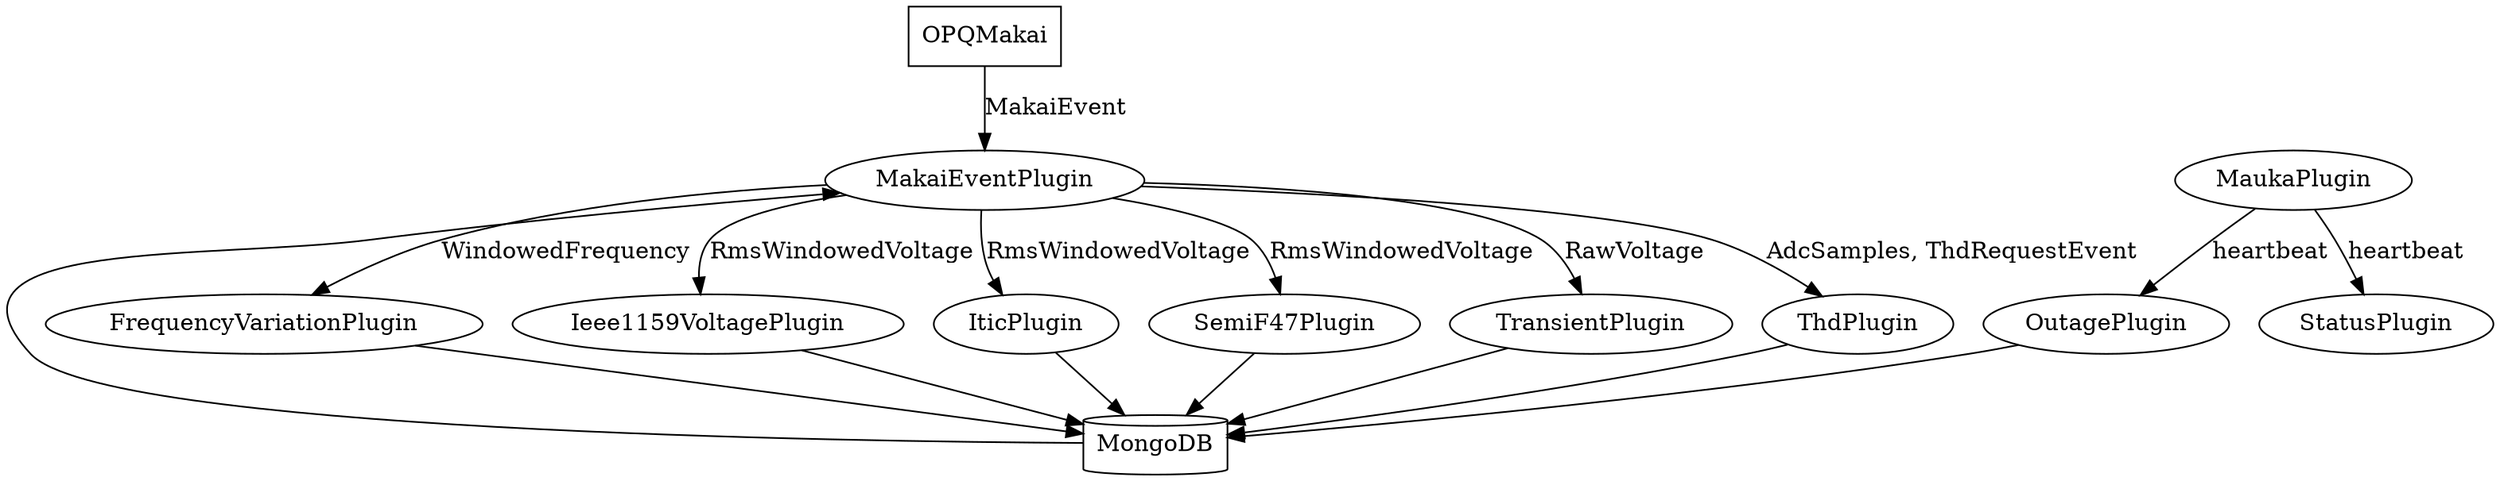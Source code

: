 digraph mauka_functional_diagram {
    // Define styles for certain nodes
    OPQMakai [shape=box];
    MongoDB [shape=cylinder];

    // Coming from Makai
    OPQMakai -> MakaiEventPlugin [label="MakaiEvent"]

    // From MaukaPlugin
    MaukaPlugin -> OutagePlugin [label="heartbeat"]
    MaukaPlugin -> StatusPlugin [label="heartbeat"]

    // Coming from MakaiEventPlugin
    MakaiEventPlugin -> FrequencyVariationPlugin [label="WindowedFrequency"]
    MakaiEventPlugin -> Ieee1159VoltagePlugin [label="RmsWindowedVoltage"]
    MakaiEventPlugin -> IticPlugin [label="RmsWindowedVoltage"]
    MakaiEventPlugin -> SemiF47Plugin [label="RmsWindowedVoltage"]
    MakaiEventPlugin -> TransientPlugin [label="RawVoltage"]
    MakaiEventPlugin -> ThdPlugin [label="AdcSamples, ThdRequestEvent"]

    // MongoDB In
    MongoDB -> MakaiEventPlugin

    // MongoDB Out
    FrequencyVariationPlugin -> MongoDB
    Ieee1159VoltagePlugin -> MongoDB
    IticPlugin -> MongoDB
    SemiF47Plugin -> MongoDB
    TransientPlugin -> MongoDB
    ThdPlugin -> MongoDB
    OutagePlugin -> MongoDB
}